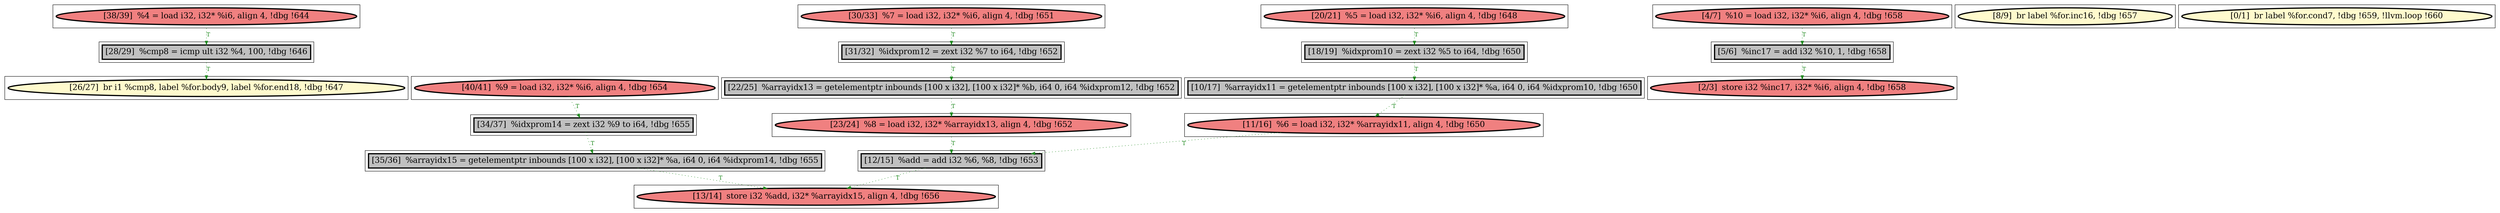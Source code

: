 
digraph G {



node500->node501 [style=dotted,color=forestgreen,label="T",fontcolor=forestgreen ]
node507->node509 [style=dotted,color=forestgreen,label="T",fontcolor=forestgreen ]
node508->node500 [style=dotted,color=forestgreen,label="T",fontcolor=forestgreen ]
node502->node496 [style=dotted,color=forestgreen,label="T",fontcolor=forestgreen ]
node503->node504 [style=dotted,color=forestgreen,label="T",fontcolor=forestgreen ]
node504->node506 [style=dotted,color=forestgreen,label="T",fontcolor=forestgreen ]
node496->node509 [style=dotted,color=forestgreen,label="T",fontcolor=forestgreen ]
node491->node492 [style=dotted,color=forestgreen,label="T",fontcolor=forestgreen ]
node506->node507 [style=dotted,color=forestgreen,label="T",fontcolor=forestgreen ]
node494->node493 [style=dotted,color=forestgreen,label="T",fontcolor=forestgreen ]
node509->node499 [style=dotted,color=forestgreen,label="T",fontcolor=forestgreen ]
node497->node499 [style=dotted,color=forestgreen,label="T",fontcolor=forestgreen ]
node495->node497 [style=dotted,color=forestgreen,label="T",fontcolor=forestgreen ]
node492->node490 [style=dotted,color=forestgreen,label="T",fontcolor=forestgreen ]
node493->node502 [style=dotted,color=forestgreen,label="T",fontcolor=forestgreen ]
node498->node495 [style=dotted,color=forestgreen,label="T",fontcolor=forestgreen ]


subgraph cluster20 {


node509 [penwidth=3.0,fontsize=20,fillcolor=grey,label="[12/15]  %add = add i32 %6, %8, !dbg !653",shape=rectangle,style=filled ]



}

subgraph cluster18 {


node507 [penwidth=3.0,fontsize=20,fillcolor=lightcoral,label="[11/16]  %6 = load i32, i32* %arrayidx11, align 4, !dbg !650",shape=ellipse,style=filled ]



}

subgraph cluster16 {


node505 [penwidth=3.0,fontsize=20,fillcolor=lemonchiffon,label="[8/9]  br label %for.inc16, !dbg !657",shape=ellipse,style=filled ]



}

subgraph cluster17 {


node506 [penwidth=3.0,fontsize=20,fillcolor=grey,label="[10/17]  %arrayidx11 = getelementptr inbounds [100 x i32], [100 x i32]* %a, i64 0, i64 %idxprom10, !dbg !650",shape=rectangle,style=filled ]



}

subgraph cluster4 {


node493 [penwidth=3.0,fontsize=20,fillcolor=grey,label="[31/32]  %idxprom12 = zext i32 %7 to i64, !dbg !652",shape=rectangle,style=filled ]



}

subgraph cluster3 {


node492 [penwidth=3.0,fontsize=20,fillcolor=grey,label="[5/6]  %inc17 = add i32 %10, 1, !dbg !658",shape=rectangle,style=filled ]



}

subgraph cluster2 {


node491 [penwidth=3.0,fontsize=20,fillcolor=lightcoral,label="[4/7]  %10 = load i32, i32* %i6, align 4, !dbg !658",shape=ellipse,style=filled ]



}

subgraph cluster1 {


node490 [penwidth=3.0,fontsize=20,fillcolor=lightcoral,label="[2/3]  store i32 %inc17, i32* %i6, align 4, !dbg !658",shape=ellipse,style=filled ]



}

subgraph cluster12 {


node501 [penwidth=3.0,fontsize=20,fillcolor=lemonchiffon,label="[26/27]  br i1 %cmp8, label %for.body9, label %for.end18, !dbg !647",shape=ellipse,style=filled ]



}

subgraph cluster5 {


node494 [penwidth=3.0,fontsize=20,fillcolor=lightcoral,label="[30/33]  %7 = load i32, i32* %i6, align 4, !dbg !651",shape=ellipse,style=filled ]



}

subgraph cluster0 {


node489 [penwidth=3.0,fontsize=20,fillcolor=lemonchiffon,label="[0/1]  br label %for.cond7, !dbg !659, !llvm.loop !660",shape=ellipse,style=filled ]



}

subgraph cluster6 {


node495 [penwidth=3.0,fontsize=20,fillcolor=grey,label="[34/37]  %idxprom14 = zext i32 %9 to i64, !dbg !655",shape=rectangle,style=filled ]



}

subgraph cluster14 {


node503 [penwidth=3.0,fontsize=20,fillcolor=lightcoral,label="[20/21]  %5 = load i32, i32* %i6, align 4, !dbg !648",shape=ellipse,style=filled ]



}

subgraph cluster7 {


node496 [penwidth=3.0,fontsize=20,fillcolor=lightcoral,label="[23/24]  %8 = load i32, i32* %arrayidx13, align 4, !dbg !652",shape=ellipse,style=filled ]



}

subgraph cluster8 {


node497 [penwidth=3.0,fontsize=20,fillcolor=grey,label="[35/36]  %arrayidx15 = getelementptr inbounds [100 x i32], [100 x i32]* %a, i64 0, i64 %idxprom14, !dbg !655",shape=rectangle,style=filled ]



}

subgraph cluster9 {


node498 [penwidth=3.0,fontsize=20,fillcolor=lightcoral,label="[40/41]  %9 = load i32, i32* %i6, align 4, !dbg !654",shape=ellipse,style=filled ]



}

subgraph cluster19 {


node508 [penwidth=3.0,fontsize=20,fillcolor=lightcoral,label="[38/39]  %4 = load i32, i32* %i6, align 4, !dbg !644",shape=ellipse,style=filled ]



}

subgraph cluster10 {


node499 [penwidth=3.0,fontsize=20,fillcolor=lightcoral,label="[13/14]  store i32 %add, i32* %arrayidx15, align 4, !dbg !656",shape=ellipse,style=filled ]



}

subgraph cluster11 {


node500 [penwidth=3.0,fontsize=20,fillcolor=grey,label="[28/29]  %cmp8 = icmp ult i32 %4, 100, !dbg !646",shape=rectangle,style=filled ]



}

subgraph cluster13 {


node502 [penwidth=3.0,fontsize=20,fillcolor=grey,label="[22/25]  %arrayidx13 = getelementptr inbounds [100 x i32], [100 x i32]* %b, i64 0, i64 %idxprom12, !dbg !652",shape=rectangle,style=filled ]



}

subgraph cluster15 {


node504 [penwidth=3.0,fontsize=20,fillcolor=grey,label="[18/19]  %idxprom10 = zext i32 %5 to i64, !dbg !650",shape=rectangle,style=filled ]



}

}
